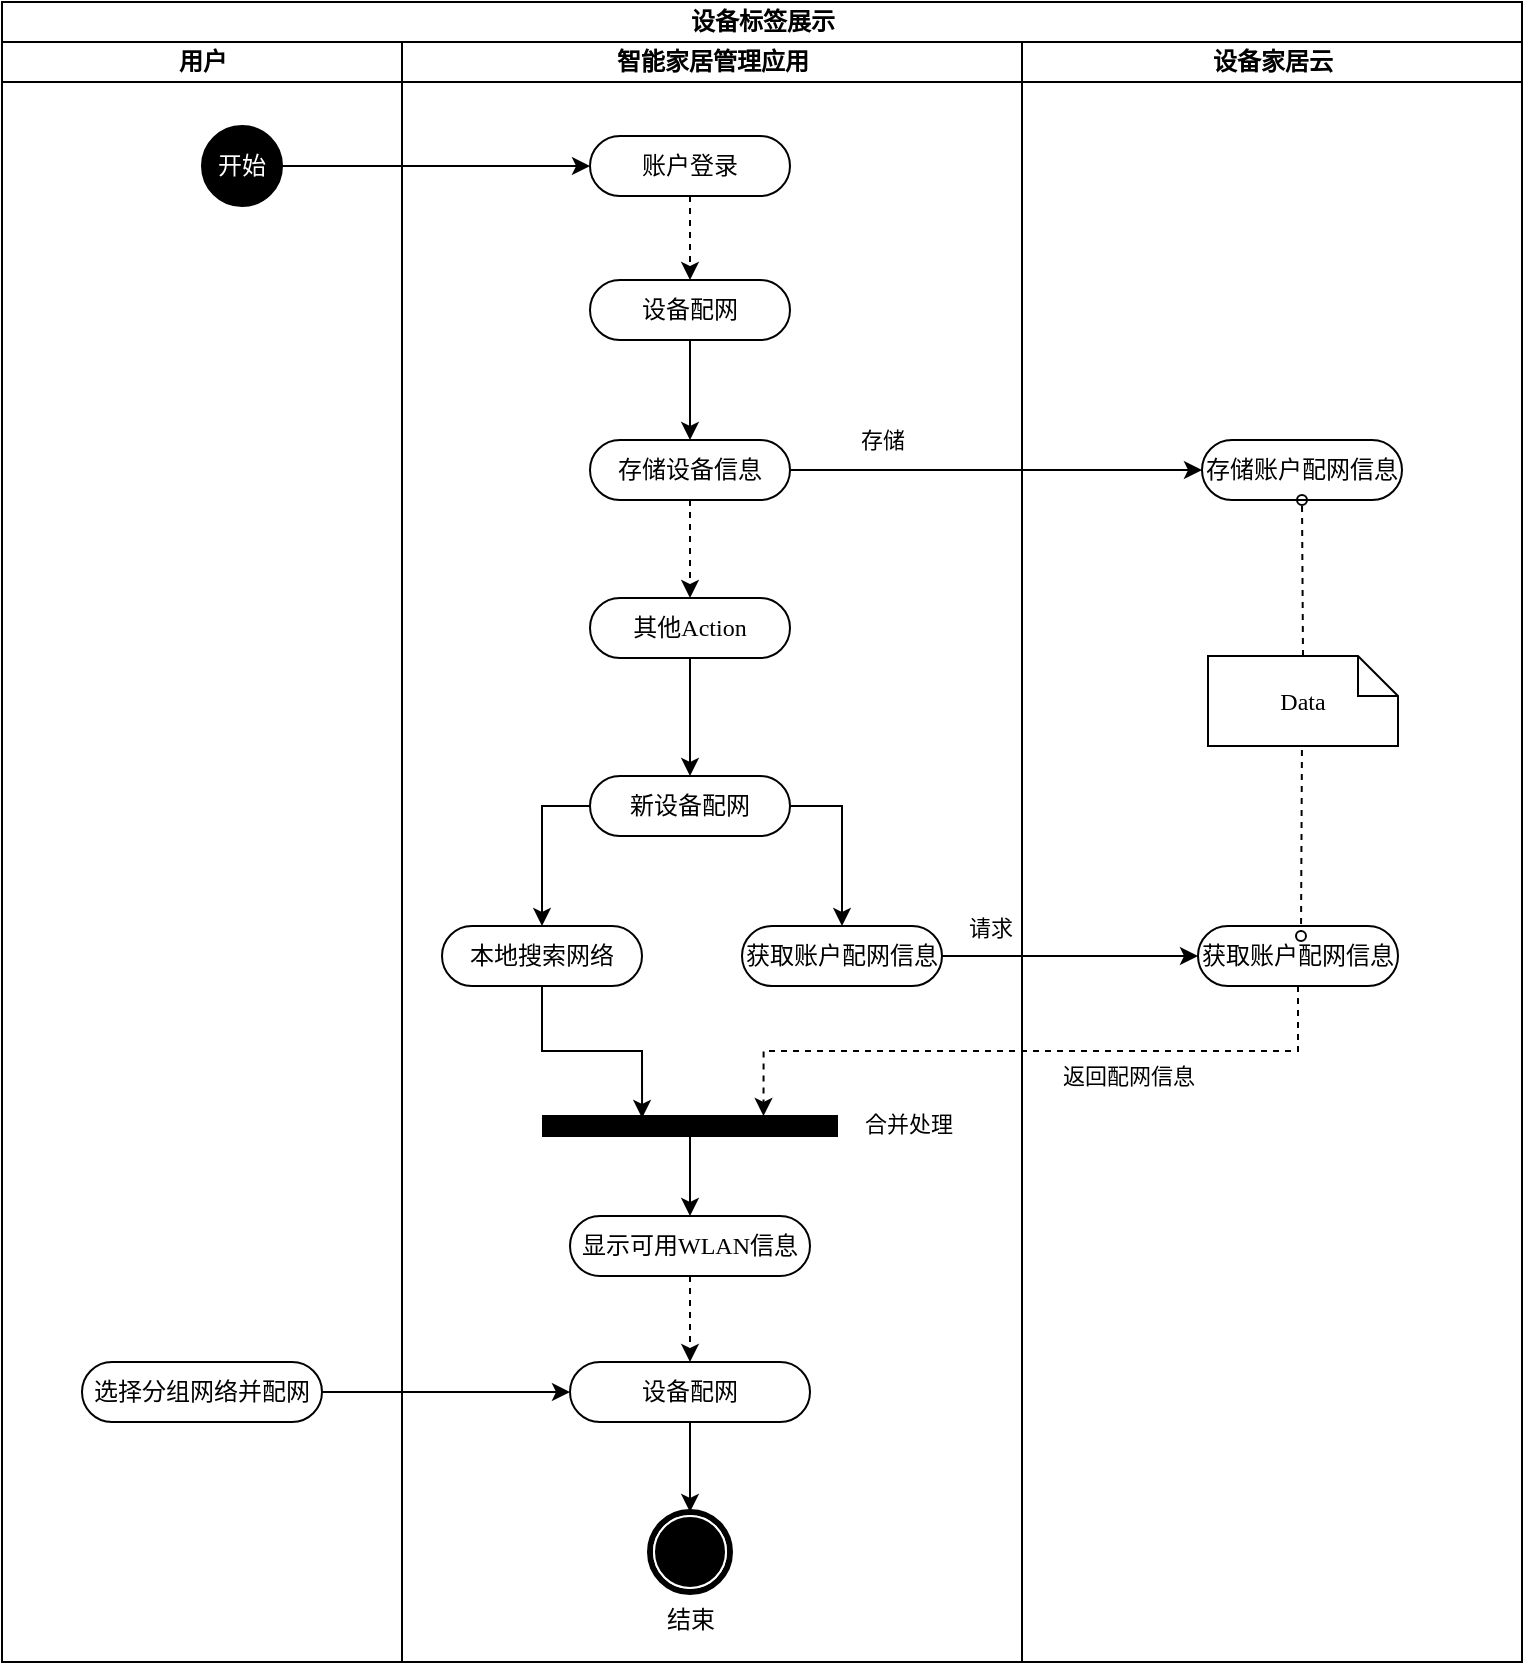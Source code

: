<mxfile version="13.4.2" type="github">
  <diagram name="Page-1" id="e7e014a7-5840-1c2e-5031-d8a46d1fe8dd">
    <mxGraphModel dx="1422" dy="794" grid="1" gridSize="10" guides="1" tooltips="1" connect="1" arrows="1" fold="1" page="1" pageScale="1" pageWidth="1169" pageHeight="826" background="#ffffff" math="0" shadow="0">
      <root>
        <mxCell id="0" />
        <mxCell id="1" parent="0" />
        <mxCell id="0t2InwsNAyhQKaK7oqDX-1" value="设备标签展示" style="swimlane;html=1;childLayout=stackLayout;startSize=20;rounded=0;shadow=0;comic=0;labelBackgroundColor=none;strokeWidth=1;fontFamily=Verdana;fontSize=12;align=center;" vertex="1" parent="1">
          <mxGeometry x="190" y="100" width="760" height="830" as="geometry" />
        </mxCell>
        <mxCell id="0t2InwsNAyhQKaK7oqDX-2" value="用户" style="swimlane;html=1;startSize=20;" vertex="1" parent="0t2InwsNAyhQKaK7oqDX-1">
          <mxGeometry y="20" width="200" height="810" as="geometry" />
        </mxCell>
        <mxCell id="0t2InwsNAyhQKaK7oqDX-3" value="选择分组网络并配网" style="rounded=1;whiteSpace=wrap;html=1;shadow=0;comic=0;labelBackgroundColor=none;strokeWidth=1;fontFamily=Verdana;fontSize=12;align=center;arcSize=50;" vertex="1" parent="0t2InwsNAyhQKaK7oqDX-2">
          <mxGeometry x="40" y="660" width="120" height="30" as="geometry" />
        </mxCell>
        <mxCell id="0t2InwsNAyhQKaK7oqDX-4" value="&lt;font color=&quot;#ffffff&quot;&gt;开始&lt;/font&gt;" style="ellipse;whiteSpace=wrap;html=1;rounded=0;shadow=0;comic=0;labelBackgroundColor=none;strokeWidth=1;fillColor=#000000;fontFamily=Verdana;fontSize=12;align=center;" vertex="1" parent="0t2InwsNAyhQKaK7oqDX-2">
          <mxGeometry x="100" y="42" width="40" height="40" as="geometry" />
        </mxCell>
        <mxCell id="0t2InwsNAyhQKaK7oqDX-5" value="智能家居管理应用" style="swimlane;html=1;startSize=20;" vertex="1" parent="0t2InwsNAyhQKaK7oqDX-1">
          <mxGeometry x="200" y="20" width="310" height="810" as="geometry" />
        </mxCell>
        <mxCell id="0t2InwsNAyhQKaK7oqDX-6" style="edgeStyle=orthogonalEdgeStyle;rounded=0;orthogonalLoop=1;jettySize=auto;html=1;exitX=0.5;exitY=1;exitDx=0;exitDy=0;dashed=1;" edge="1" parent="0t2InwsNAyhQKaK7oqDX-5" source="0t2InwsNAyhQKaK7oqDX-7" target="0t2InwsNAyhQKaK7oqDX-13">
          <mxGeometry relative="1" as="geometry" />
        </mxCell>
        <mxCell id="0t2InwsNAyhQKaK7oqDX-7" value="存储设备信息" style="rounded=1;whiteSpace=wrap;html=1;shadow=0;comic=0;labelBackgroundColor=none;strokeWidth=1;fontFamily=Verdana;fontSize=12;align=center;arcSize=50;" vertex="1" parent="0t2InwsNAyhQKaK7oqDX-5">
          <mxGeometry x="94" y="199" width="100" height="30" as="geometry" />
        </mxCell>
        <mxCell id="0t2InwsNAyhQKaK7oqDX-8" style="edgeStyle=orthogonalEdgeStyle;rounded=0;orthogonalLoop=1;jettySize=auto;html=1;exitX=0.5;exitY=1;exitDx=0;exitDy=0;entryX=0.5;entryY=0;entryDx=0;entryDy=0;" edge="1" parent="0t2InwsNAyhQKaK7oqDX-5" source="0t2InwsNAyhQKaK7oqDX-9" target="0t2InwsNAyhQKaK7oqDX-7">
          <mxGeometry relative="1" as="geometry" />
        </mxCell>
        <mxCell id="0t2InwsNAyhQKaK7oqDX-9" value="设备配网" style="rounded=1;whiteSpace=wrap;html=1;shadow=0;comic=0;labelBackgroundColor=none;strokeWidth=1;fontFamily=Verdana;fontSize=12;align=center;arcSize=50;" vertex="1" parent="0t2InwsNAyhQKaK7oqDX-5">
          <mxGeometry x="94" y="119" width="100" height="30" as="geometry" />
        </mxCell>
        <mxCell id="0t2InwsNAyhQKaK7oqDX-10" style="edgeStyle=orthogonalEdgeStyle;rounded=0;orthogonalLoop=1;jettySize=auto;html=1;exitX=0.5;exitY=1;exitDx=0;exitDy=0;entryX=0.5;entryY=0;entryDx=0;entryDy=0;dashed=1;" edge="1" parent="0t2InwsNAyhQKaK7oqDX-5" source="0t2InwsNAyhQKaK7oqDX-11" target="0t2InwsNAyhQKaK7oqDX-9">
          <mxGeometry relative="1" as="geometry" />
        </mxCell>
        <mxCell id="0t2InwsNAyhQKaK7oqDX-11" value="账户登录" style="rounded=1;whiteSpace=wrap;html=1;shadow=0;comic=0;labelBackgroundColor=none;strokeWidth=1;fontFamily=Verdana;fontSize=12;align=center;arcSize=50;" vertex="1" parent="0t2InwsNAyhQKaK7oqDX-5">
          <mxGeometry x="94" y="47" width="100" height="30" as="geometry" />
        </mxCell>
        <mxCell id="0t2InwsNAyhQKaK7oqDX-12" style="edgeStyle=orthogonalEdgeStyle;rounded=0;orthogonalLoop=1;jettySize=auto;html=1;exitX=0.5;exitY=1;exitDx=0;exitDy=0;entryX=0.5;entryY=0;entryDx=0;entryDy=0;" edge="1" parent="0t2InwsNAyhQKaK7oqDX-5" source="0t2InwsNAyhQKaK7oqDX-13" target="0t2InwsNAyhQKaK7oqDX-18">
          <mxGeometry relative="1" as="geometry" />
        </mxCell>
        <mxCell id="0t2InwsNAyhQKaK7oqDX-13" value="其他Action" style="rounded=1;whiteSpace=wrap;html=1;shadow=0;comic=0;labelBackgroundColor=none;strokeWidth=1;fontFamily=Verdana;fontSize=12;align=center;arcSize=50;" vertex="1" parent="0t2InwsNAyhQKaK7oqDX-5">
          <mxGeometry x="94" y="278" width="100" height="30" as="geometry" />
        </mxCell>
        <mxCell id="0t2InwsNAyhQKaK7oqDX-14" style="edgeStyle=orthogonalEdgeStyle;rounded=0;orthogonalLoop=1;jettySize=auto;html=1;exitX=0.5;exitY=1;exitDx=0;exitDy=0;entryX=0.337;entryY=0.1;entryDx=0;entryDy=0;entryPerimeter=0;" edge="1" parent="0t2InwsNAyhQKaK7oqDX-5" source="0t2InwsNAyhQKaK7oqDX-15" target="0t2InwsNAyhQKaK7oqDX-20">
          <mxGeometry relative="1" as="geometry" />
        </mxCell>
        <mxCell id="0t2InwsNAyhQKaK7oqDX-15" value="本地搜索网络" style="rounded=1;whiteSpace=wrap;html=1;shadow=0;comic=0;labelBackgroundColor=none;strokeWidth=1;fontFamily=Verdana;fontSize=12;align=center;arcSize=50;" vertex="1" parent="0t2InwsNAyhQKaK7oqDX-5">
          <mxGeometry x="20" y="442" width="100" height="30" as="geometry" />
        </mxCell>
        <mxCell id="0t2InwsNAyhQKaK7oqDX-16" style="edgeStyle=orthogonalEdgeStyle;rounded=0;orthogonalLoop=1;jettySize=auto;html=1;exitX=0;exitY=0.5;exitDx=0;exitDy=0;" edge="1" parent="0t2InwsNAyhQKaK7oqDX-5" source="0t2InwsNAyhQKaK7oqDX-18" target="0t2InwsNAyhQKaK7oqDX-15">
          <mxGeometry relative="1" as="geometry">
            <Array as="points">
              <mxPoint x="70" y="382" />
            </Array>
          </mxGeometry>
        </mxCell>
        <mxCell id="0t2InwsNAyhQKaK7oqDX-17" style="edgeStyle=orthogonalEdgeStyle;rounded=0;orthogonalLoop=1;jettySize=auto;html=1;exitX=1;exitY=0.5;exitDx=0;exitDy=0;entryX=0.5;entryY=0;entryDx=0;entryDy=0;" edge="1" parent="0t2InwsNAyhQKaK7oqDX-5" source="0t2InwsNAyhQKaK7oqDX-18" target="0t2InwsNAyhQKaK7oqDX-26">
          <mxGeometry relative="1" as="geometry" />
        </mxCell>
        <mxCell id="0t2InwsNAyhQKaK7oqDX-18" value="新设备配网" style="rounded=1;whiteSpace=wrap;html=1;shadow=0;comic=0;labelBackgroundColor=none;strokeWidth=1;fontFamily=Verdana;fontSize=12;align=center;arcSize=50;" vertex="1" parent="0t2InwsNAyhQKaK7oqDX-5">
          <mxGeometry x="94" y="367" width="100" height="30" as="geometry" />
        </mxCell>
        <mxCell id="0t2InwsNAyhQKaK7oqDX-19" style="edgeStyle=orthogonalEdgeStyle;rounded=0;orthogonalLoop=1;jettySize=auto;html=1;exitX=0.5;exitY=1;exitDx=0;exitDy=0;" edge="1" parent="0t2InwsNAyhQKaK7oqDX-5" source="0t2InwsNAyhQKaK7oqDX-20" target="0t2InwsNAyhQKaK7oqDX-22">
          <mxGeometry relative="1" as="geometry" />
        </mxCell>
        <mxCell id="0t2InwsNAyhQKaK7oqDX-20" value="" style="whiteSpace=wrap;html=1;rounded=0;shadow=0;comic=0;labelBackgroundColor=none;strokeWidth=1;fillColor=#000000;fontFamily=Verdana;fontSize=12;align=center;rotation=0;" vertex="1" parent="0t2InwsNAyhQKaK7oqDX-5">
          <mxGeometry x="70.5" y="537" width="147" height="10" as="geometry" />
        </mxCell>
        <mxCell id="0t2InwsNAyhQKaK7oqDX-21" style="edgeStyle=orthogonalEdgeStyle;rounded=0;orthogonalLoop=1;jettySize=auto;html=1;exitX=0.5;exitY=1;exitDx=0;exitDy=0;entryX=0.5;entryY=0;entryDx=0;entryDy=0;dashed=1;" edge="1" parent="0t2InwsNAyhQKaK7oqDX-5" source="0t2InwsNAyhQKaK7oqDX-22" target="0t2InwsNAyhQKaK7oqDX-25">
          <mxGeometry relative="1" as="geometry" />
        </mxCell>
        <mxCell id="0t2InwsNAyhQKaK7oqDX-22" value="显示可用WLAN信息" style="rounded=1;whiteSpace=wrap;html=1;shadow=0;comic=0;labelBackgroundColor=none;strokeWidth=1;fontFamily=Verdana;fontSize=12;align=center;arcSize=50;" vertex="1" parent="0t2InwsNAyhQKaK7oqDX-5">
          <mxGeometry x="84" y="587" width="120" height="30" as="geometry" />
        </mxCell>
        <mxCell id="0t2InwsNAyhQKaK7oqDX-23" value="结束" style="shape=mxgraph.bpmn.shape;html=1;verticalLabelPosition=bottom;labelBackgroundColor=#ffffff;verticalAlign=top;perimeter=ellipsePerimeter;outline=end;symbol=terminate;rounded=0;shadow=0;comic=0;strokeWidth=1;fontFamily=Verdana;fontSize=12;align=center;" vertex="1" parent="0t2InwsNAyhQKaK7oqDX-5">
          <mxGeometry x="124" y="735" width="40" height="40" as="geometry" />
        </mxCell>
        <mxCell id="0t2InwsNAyhQKaK7oqDX-24" style="edgeStyle=orthogonalEdgeStyle;rounded=0;orthogonalLoop=1;jettySize=auto;html=1;exitX=0.5;exitY=1;exitDx=0;exitDy=0;entryX=0.5;entryY=0;entryDx=0;entryDy=0;" edge="1" parent="0t2InwsNAyhQKaK7oqDX-5" source="0t2InwsNAyhQKaK7oqDX-25" target="0t2InwsNAyhQKaK7oqDX-23">
          <mxGeometry relative="1" as="geometry" />
        </mxCell>
        <mxCell id="0t2InwsNAyhQKaK7oqDX-25" value="设备配网" style="rounded=1;whiteSpace=wrap;html=1;shadow=0;comic=0;labelBackgroundColor=none;strokeWidth=1;fontFamily=Verdana;fontSize=12;align=center;arcSize=50;" vertex="1" parent="0t2InwsNAyhQKaK7oqDX-5">
          <mxGeometry x="84" y="660" width="120" height="30" as="geometry" />
        </mxCell>
        <mxCell id="0t2InwsNAyhQKaK7oqDX-26" value="获取账户配网信息" style="rounded=1;whiteSpace=wrap;html=1;shadow=0;comic=0;labelBackgroundColor=none;strokeWidth=1;fontFamily=Verdana;fontSize=12;align=center;arcSize=50;" vertex="1" parent="0t2InwsNAyhQKaK7oqDX-5">
          <mxGeometry x="170" y="442" width="100" height="30" as="geometry" />
        </mxCell>
        <mxCell id="0t2InwsNAyhQKaK7oqDX-27" value="合并处理" style="edgeLabel;html=1;align=center;verticalAlign=middle;resizable=0;points=[];" vertex="1" connectable="0" parent="0t2InwsNAyhQKaK7oqDX-5">
          <mxGeometry x="260" y="539" as="geometry">
            <mxPoint x="-7" y="2" as="offset" />
          </mxGeometry>
        </mxCell>
        <mxCell id="0t2InwsNAyhQKaK7oqDX-28" value="请求" style="edgeLabel;html=1;align=center;verticalAlign=middle;resizable=0;points=[];" vertex="1" connectable="0" parent="0t2InwsNAyhQKaK7oqDX-5">
          <mxGeometry x="310" y="437" as="geometry">
            <mxPoint x="-16" y="6" as="offset" />
          </mxGeometry>
        </mxCell>
        <mxCell id="0t2InwsNAyhQKaK7oqDX-29" value="设备家居云" style="swimlane;html=1;startSize=20;" vertex="1" parent="0t2InwsNAyhQKaK7oqDX-1">
          <mxGeometry x="510" y="20" width="250" height="810" as="geometry" />
        </mxCell>
        <mxCell id="0t2InwsNAyhQKaK7oqDX-30" value="获取账户配网信息" style="rounded=1;whiteSpace=wrap;html=1;shadow=0;comic=0;labelBackgroundColor=none;strokeWidth=1;fontFamily=Verdana;fontSize=12;align=center;arcSize=50;" vertex="1" parent="0t2InwsNAyhQKaK7oqDX-29">
          <mxGeometry x="88" y="442" width="100" height="30" as="geometry" />
        </mxCell>
        <mxCell id="0t2InwsNAyhQKaK7oqDX-31" style="edgeStyle=none;rounded=0;html=1;dashed=1;labelBackgroundColor=none;startArrow=none;startFill=0;startSize=5;endArrow=oval;endFill=0;endSize=5;jettySize=auto;orthogonalLoop=1;strokeWidth=1;fontFamily=Verdana;fontSize=12;exitX=0.5;exitY=1;exitDx=0;exitDy=0;exitPerimeter=0;" edge="1" parent="0t2InwsNAyhQKaK7oqDX-29" source="0t2InwsNAyhQKaK7oqDX-33">
          <mxGeometry relative="1" as="geometry">
            <mxPoint x="140" y="525" as="sourcePoint" />
            <mxPoint x="139.5" y="447" as="targetPoint" />
            <Array as="points">
              <mxPoint x="140" y="347" />
            </Array>
          </mxGeometry>
        </mxCell>
        <mxCell id="0t2InwsNAyhQKaK7oqDX-32" value="存储账户配网信息" style="rounded=1;whiteSpace=wrap;html=1;shadow=0;comic=0;labelBackgroundColor=none;strokeWidth=1;fontFamily=Verdana;fontSize=12;align=center;arcSize=50;" vertex="1" parent="0t2InwsNAyhQKaK7oqDX-29">
          <mxGeometry x="90" y="199" width="100" height="30" as="geometry" />
        </mxCell>
        <mxCell id="0t2InwsNAyhQKaK7oqDX-33" value="Data" style="shape=note;whiteSpace=wrap;html=1;rounded=0;shadow=0;comic=0;labelBackgroundColor=none;strokeWidth=1;fontFamily=Verdana;fontSize=12;align=center;size=20;" vertex="1" parent="0t2InwsNAyhQKaK7oqDX-29">
          <mxGeometry x="93" y="307" width="95" height="45" as="geometry" />
        </mxCell>
        <mxCell id="0t2InwsNAyhQKaK7oqDX-34" style="edgeStyle=none;rounded=0;html=1;dashed=1;labelBackgroundColor=none;startArrow=none;startFill=0;startSize=5;endArrow=oval;endFill=0;endSize=5;jettySize=auto;orthogonalLoop=1;strokeWidth=1;fontFamily=Verdana;fontSize=12;exitX=0.5;exitY=0;exitDx=0;exitDy=0;exitPerimeter=0;" edge="1" parent="0t2InwsNAyhQKaK7oqDX-29" source="0t2InwsNAyhQKaK7oqDX-33">
          <mxGeometry relative="1" as="geometry">
            <mxPoint x="171.0" y="204" as="sourcePoint" />
            <mxPoint x="140.0" y="229" as="targetPoint" />
          </mxGeometry>
        </mxCell>
        <mxCell id="0t2InwsNAyhQKaK7oqDX-35" style="edgeStyle=orthogonalEdgeStyle;rounded=0;orthogonalLoop=1;jettySize=auto;html=1;exitX=1;exitY=0.5;exitDx=0;exitDy=0;entryX=0;entryY=0.5;entryDx=0;entryDy=0;" edge="1" parent="0t2InwsNAyhQKaK7oqDX-1" source="0t2InwsNAyhQKaK7oqDX-7" target="0t2InwsNAyhQKaK7oqDX-32">
          <mxGeometry relative="1" as="geometry" />
        </mxCell>
        <mxCell id="0t2InwsNAyhQKaK7oqDX-36" value="存储" style="edgeLabel;html=1;align=center;verticalAlign=middle;resizable=0;points=[];" vertex="1" connectable="0" parent="0t2InwsNAyhQKaK7oqDX-35">
          <mxGeometry x="-0.233" y="2" relative="1" as="geometry">
            <mxPoint x="-33" y="-13" as="offset" />
          </mxGeometry>
        </mxCell>
        <mxCell id="0t2InwsNAyhQKaK7oqDX-37" style="edgeStyle=orthogonalEdgeStyle;rounded=0;orthogonalLoop=1;jettySize=auto;html=1;exitX=1;exitY=0.5;exitDx=0;exitDy=0;entryX=0;entryY=0.5;entryDx=0;entryDy=0;" edge="1" parent="0t2InwsNAyhQKaK7oqDX-1" source="0t2InwsNAyhQKaK7oqDX-4" target="0t2InwsNAyhQKaK7oqDX-11">
          <mxGeometry relative="1" as="geometry" />
        </mxCell>
        <mxCell id="0t2InwsNAyhQKaK7oqDX-38" style="edgeStyle=orthogonalEdgeStyle;rounded=0;orthogonalLoop=1;jettySize=auto;html=1;exitX=1;exitY=0.5;exitDx=0;exitDy=0;entryX=0;entryY=0.5;entryDx=0;entryDy=0;" edge="1" parent="0t2InwsNAyhQKaK7oqDX-1" source="0t2InwsNAyhQKaK7oqDX-26" target="0t2InwsNAyhQKaK7oqDX-30">
          <mxGeometry relative="1" as="geometry" />
        </mxCell>
        <mxCell id="0t2InwsNAyhQKaK7oqDX-39" style="edgeStyle=orthogonalEdgeStyle;rounded=0;orthogonalLoop=1;jettySize=auto;html=1;exitX=0.5;exitY=1;exitDx=0;exitDy=0;entryX=0.75;entryY=0;entryDx=0;entryDy=0;dashed=1;" edge="1" parent="0t2InwsNAyhQKaK7oqDX-1" source="0t2InwsNAyhQKaK7oqDX-30" target="0t2InwsNAyhQKaK7oqDX-20">
          <mxGeometry relative="1" as="geometry" />
        </mxCell>
        <mxCell id="0t2InwsNAyhQKaK7oqDX-40" value="返回配网信息" style="edgeLabel;html=1;align=center;verticalAlign=middle;resizable=0;points=[];" vertex="1" connectable="0" parent="0t2InwsNAyhQKaK7oqDX-39">
          <mxGeometry x="-0.293" y="-1" relative="1" as="geometry">
            <mxPoint y="13.5" as="offset" />
          </mxGeometry>
        </mxCell>
        <mxCell id="0t2InwsNAyhQKaK7oqDX-41" style="edgeStyle=orthogonalEdgeStyle;rounded=0;orthogonalLoop=1;jettySize=auto;html=1;exitX=1;exitY=0.5;exitDx=0;exitDy=0;entryX=0;entryY=0.5;entryDx=0;entryDy=0;" edge="1" parent="0t2InwsNAyhQKaK7oqDX-1" source="0t2InwsNAyhQKaK7oqDX-3" target="0t2InwsNAyhQKaK7oqDX-25">
          <mxGeometry relative="1" as="geometry" />
        </mxCell>
      </root>
    </mxGraphModel>
  </diagram>
</mxfile>
